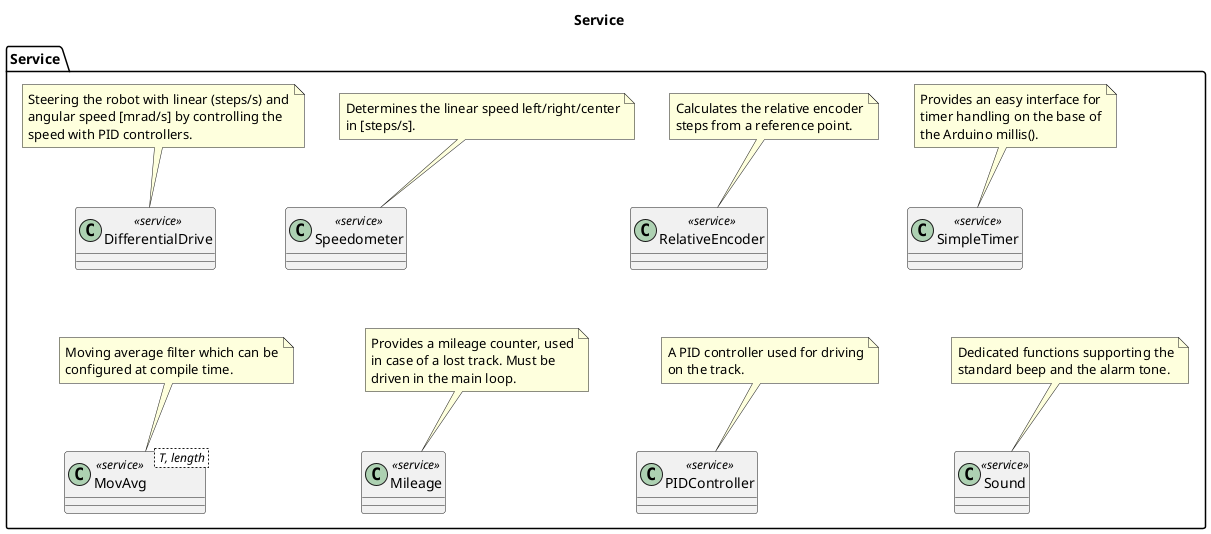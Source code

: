 @startuml

title Service

package "Service" as serviceLayer {

    class Sound <<service>>

    note top of Sound
        Dedicated functions supporting the
        standard beep and the alarm tone.
    end note

    class SimpleTimer <<service>>

    note top of SimpleTimer
        Provides an easy interface for
        timer handling on the base of
        the Arduino millis().
    end note

    class Mileage <<service>>

    note top of Mileage
        Provides a mileage counter, used
        in case of a lost track. Must be
        driven in the main loop.
    end note

    class PIDController <<service>>

    note top of PIDController
        A PID controller used for driving
        on the track.
    end note

    class MovAvg < T, length > <<service>>

    note top of MovAvg
        Moving average filter which can be
        configured at compile time.
    end note

    class RelativeEncoder <<service>>

    note top of RelativeEncoder
        Calculates the relative encoder
        steps from a reference point.
    end note

    class Speedometer <<service>>

    note top of Speedometer
        Determines the linear speed left/right/center
        in [steps/s].
    end note

    class DifferentialDrive <<service>>

    note top of DifferentialDrive
        Steering the robot with linear (steps/s) and
        angular speed [mrad/s] by controlling the
        speed with PID controllers.
    end note

    DifferentialDrive -[hidden]-- MovAvg
    Speedometer -[hidden]-- Mileage
    RelativeEncoder -[hidden]-- PIDController
    SimpleTimer -[hidden]-- Sound
}

@enduml